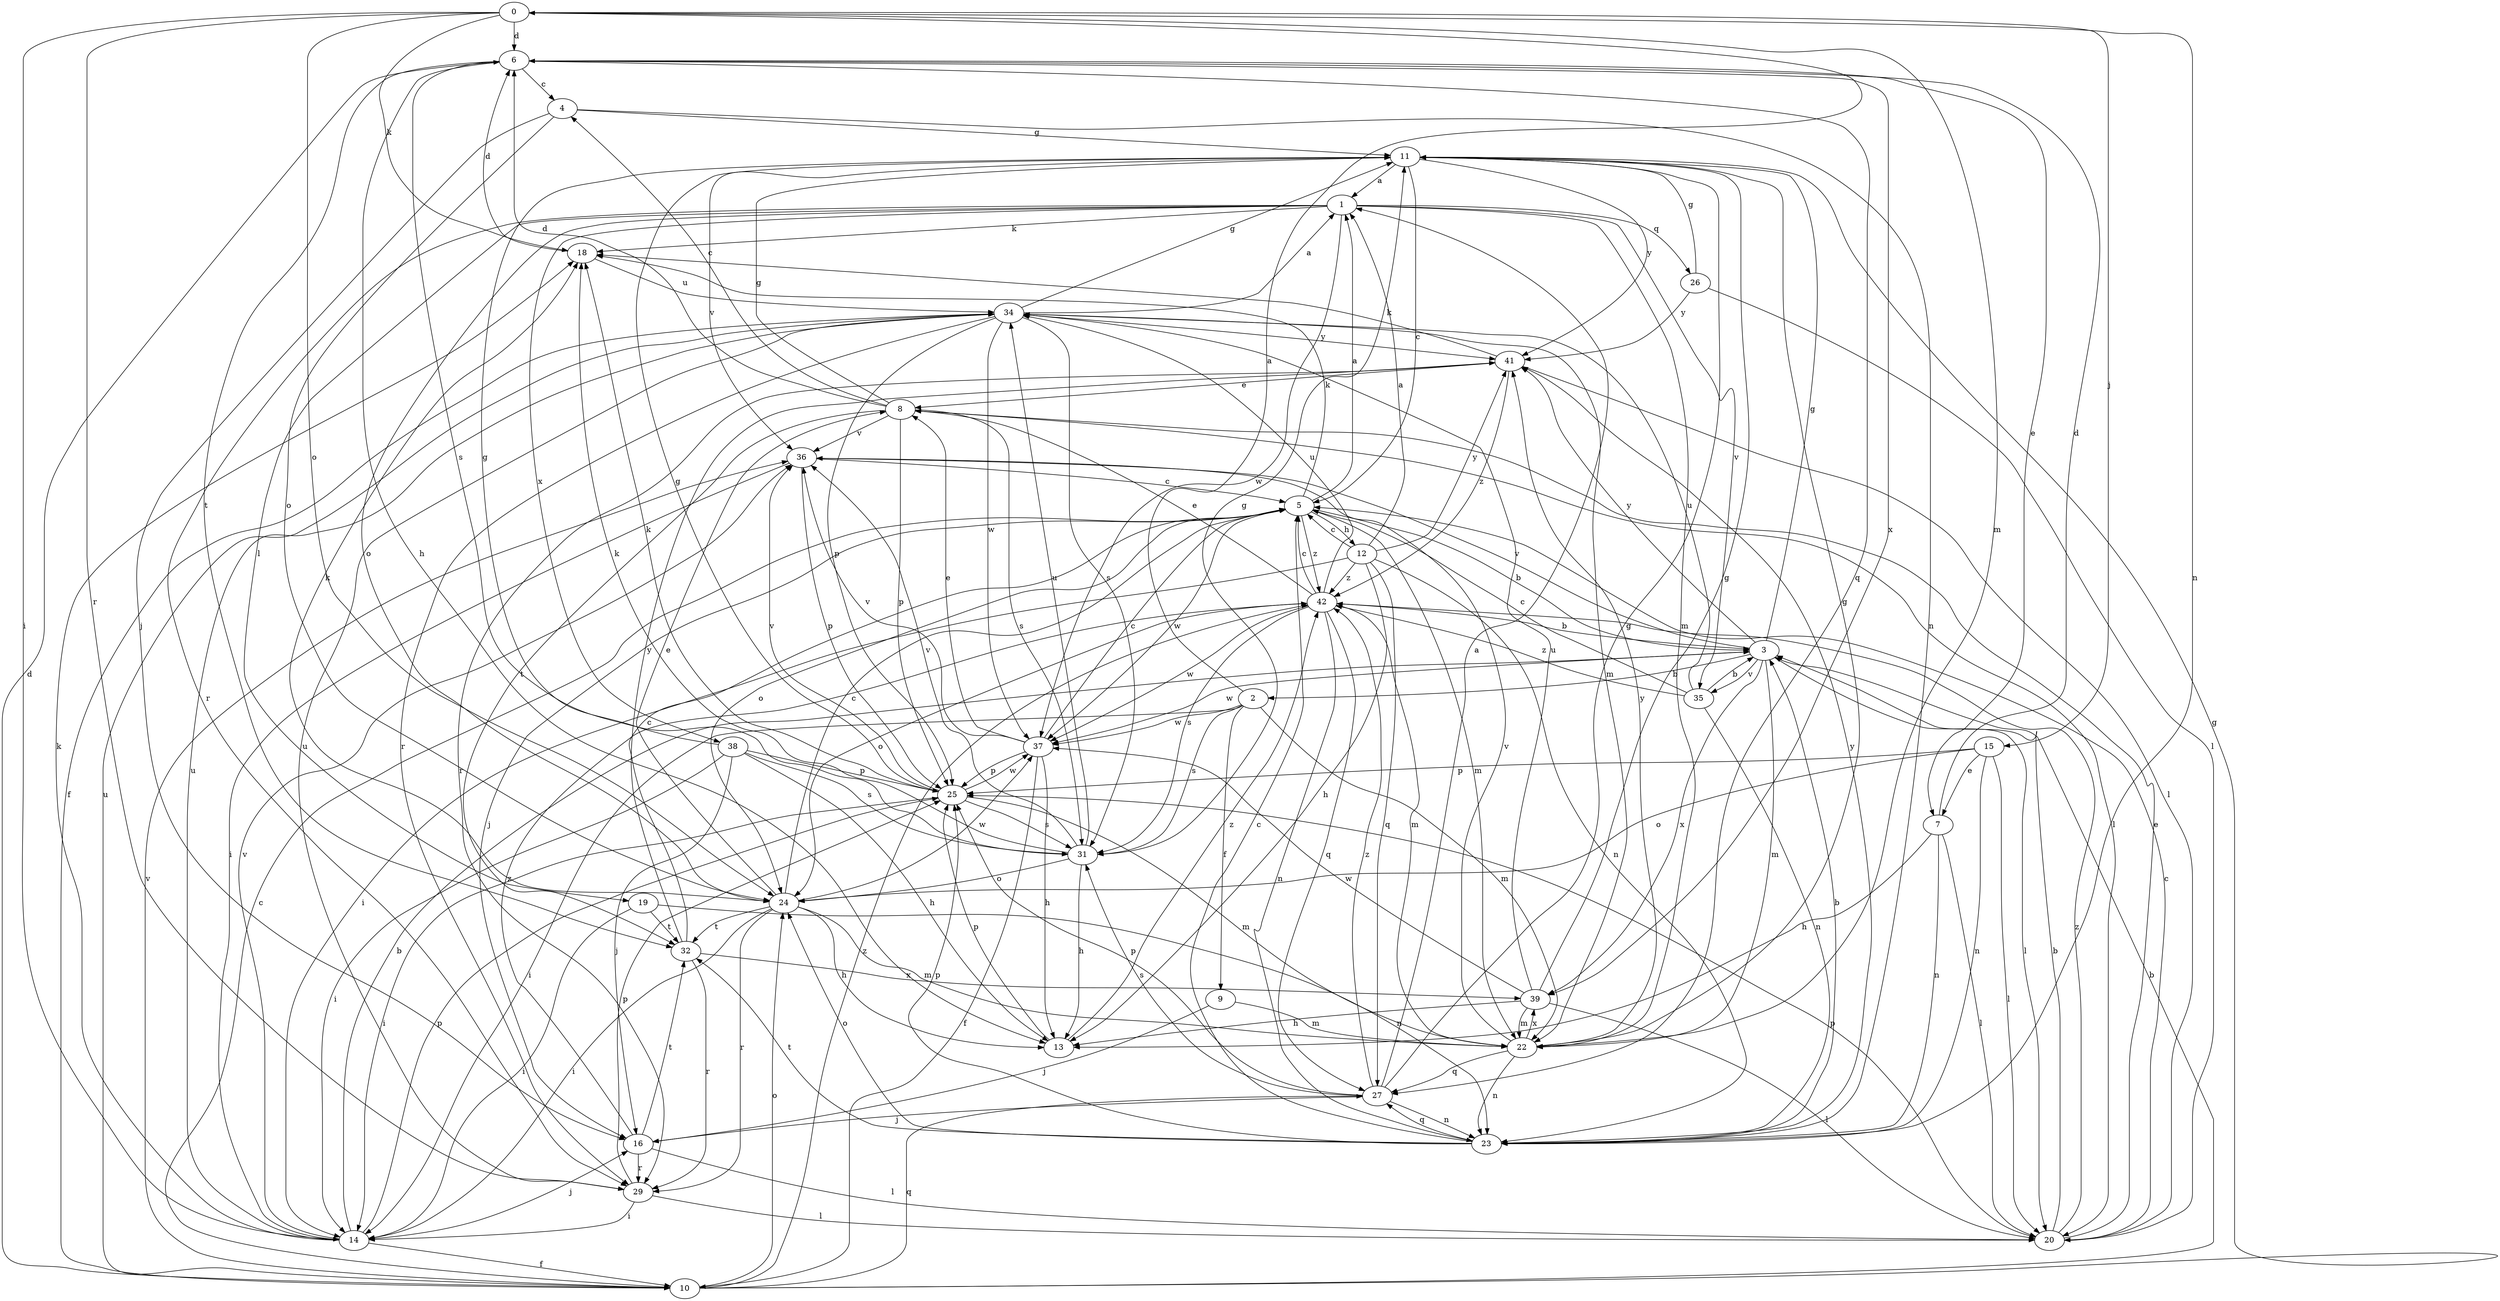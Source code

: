 strict digraph  {
0;
1;
2;
3;
4;
5;
6;
7;
8;
9;
10;
11;
12;
13;
14;
15;
16;
18;
19;
20;
22;
23;
24;
25;
26;
27;
29;
31;
32;
34;
35;
36;
37;
38;
39;
41;
42;
0 -> 6  [label=d];
0 -> 14  [label=i];
0 -> 15  [label=j];
0 -> 18  [label=k];
0 -> 22  [label=m];
0 -> 23  [label=n];
0 -> 24  [label=o];
0 -> 29  [label=r];
1 -> 18  [label=k];
1 -> 19  [label=l];
1 -> 22  [label=m];
1 -> 24  [label=o];
1 -> 26  [label=q];
1 -> 29  [label=r];
1 -> 35  [label=v];
1 -> 37  [label=w];
1 -> 38  [label=x];
2 -> 0  [label=a];
2 -> 9  [label=f];
2 -> 14  [label=i];
2 -> 22  [label=m];
2 -> 31  [label=s];
2 -> 37  [label=w];
3 -> 2  [label=b];
3 -> 11  [label=g];
3 -> 20  [label=l];
3 -> 22  [label=m];
3 -> 35  [label=v];
3 -> 36  [label=v];
3 -> 37  [label=w];
3 -> 39  [label=x];
3 -> 41  [label=y];
4 -> 11  [label=g];
4 -> 16  [label=j];
4 -> 23  [label=n];
4 -> 24  [label=o];
5 -> 1  [label=a];
5 -> 3  [label=b];
5 -> 12  [label=h];
5 -> 16  [label=j];
5 -> 18  [label=k];
5 -> 22  [label=m];
5 -> 24  [label=o];
5 -> 37  [label=w];
5 -> 42  [label=z];
6 -> 4  [label=c];
6 -> 7  [label=e];
6 -> 13  [label=h];
6 -> 27  [label=q];
6 -> 31  [label=s];
6 -> 32  [label=t];
6 -> 39  [label=x];
7 -> 6  [label=d];
7 -> 13  [label=h];
7 -> 20  [label=l];
7 -> 23  [label=n];
8 -> 4  [label=c];
8 -> 6  [label=d];
8 -> 11  [label=g];
8 -> 20  [label=l];
8 -> 25  [label=p];
8 -> 31  [label=s];
8 -> 32  [label=t];
8 -> 36  [label=v];
9 -> 16  [label=j];
9 -> 22  [label=m];
10 -> 3  [label=b];
10 -> 5  [label=c];
10 -> 6  [label=d];
10 -> 11  [label=g];
10 -> 24  [label=o];
10 -> 27  [label=q];
10 -> 34  [label=u];
10 -> 36  [label=v];
10 -> 42  [label=z];
11 -> 1  [label=a];
11 -> 5  [label=c];
11 -> 36  [label=v];
11 -> 41  [label=y];
12 -> 1  [label=a];
12 -> 5  [label=c];
12 -> 13  [label=h];
12 -> 14  [label=i];
12 -> 23  [label=n];
12 -> 27  [label=q];
12 -> 41  [label=y];
12 -> 42  [label=z];
13 -> 25  [label=p];
13 -> 42  [label=z];
14 -> 3  [label=b];
14 -> 10  [label=f];
14 -> 16  [label=j];
14 -> 18  [label=k];
14 -> 25  [label=p];
14 -> 34  [label=u];
14 -> 36  [label=v];
15 -> 7  [label=e];
15 -> 20  [label=l];
15 -> 23  [label=n];
15 -> 24  [label=o];
15 -> 25  [label=p];
16 -> 20  [label=l];
16 -> 29  [label=r];
16 -> 32  [label=t];
16 -> 42  [label=z];
18 -> 6  [label=d];
18 -> 34  [label=u];
19 -> 14  [label=i];
19 -> 23  [label=n];
19 -> 32  [label=t];
20 -> 3  [label=b];
20 -> 5  [label=c];
20 -> 8  [label=e];
20 -> 25  [label=p];
20 -> 42  [label=z];
22 -> 11  [label=g];
22 -> 23  [label=n];
22 -> 27  [label=q];
22 -> 36  [label=v];
22 -> 39  [label=x];
22 -> 41  [label=y];
23 -> 3  [label=b];
23 -> 5  [label=c];
23 -> 24  [label=o];
23 -> 25  [label=p];
23 -> 27  [label=q];
23 -> 32  [label=t];
23 -> 41  [label=y];
24 -> 5  [label=c];
24 -> 8  [label=e];
24 -> 13  [label=h];
24 -> 14  [label=i];
24 -> 18  [label=k];
24 -> 22  [label=m];
24 -> 29  [label=r];
24 -> 32  [label=t];
24 -> 37  [label=w];
25 -> 11  [label=g];
25 -> 14  [label=i];
25 -> 18  [label=k];
25 -> 22  [label=m];
25 -> 31  [label=s];
25 -> 36  [label=v];
25 -> 37  [label=w];
26 -> 11  [label=g];
26 -> 20  [label=l];
26 -> 41  [label=y];
27 -> 1  [label=a];
27 -> 11  [label=g];
27 -> 16  [label=j];
27 -> 23  [label=n];
27 -> 25  [label=p];
27 -> 31  [label=s];
27 -> 42  [label=z];
29 -> 14  [label=i];
29 -> 20  [label=l];
29 -> 25  [label=p];
29 -> 34  [label=u];
31 -> 11  [label=g];
31 -> 13  [label=h];
31 -> 18  [label=k];
31 -> 24  [label=o];
31 -> 34  [label=u];
31 -> 36  [label=v];
32 -> 5  [label=c];
32 -> 29  [label=r];
32 -> 39  [label=x];
32 -> 41  [label=y];
34 -> 1  [label=a];
34 -> 10  [label=f];
34 -> 11  [label=g];
34 -> 22  [label=m];
34 -> 25  [label=p];
34 -> 29  [label=r];
34 -> 31  [label=s];
34 -> 37  [label=w];
34 -> 41  [label=y];
35 -> 3  [label=b];
35 -> 5  [label=c];
35 -> 23  [label=n];
35 -> 34  [label=u];
35 -> 42  [label=z];
36 -> 5  [label=c];
36 -> 14  [label=i];
36 -> 25  [label=p];
37 -> 5  [label=c];
37 -> 8  [label=e];
37 -> 10  [label=f];
37 -> 13  [label=h];
37 -> 25  [label=p];
37 -> 36  [label=v];
38 -> 11  [label=g];
38 -> 13  [label=h];
38 -> 14  [label=i];
38 -> 16  [label=j];
38 -> 25  [label=p];
38 -> 31  [label=s];
39 -> 11  [label=g];
39 -> 13  [label=h];
39 -> 20  [label=l];
39 -> 22  [label=m];
39 -> 34  [label=u];
39 -> 37  [label=w];
41 -> 8  [label=e];
41 -> 18  [label=k];
41 -> 20  [label=l];
41 -> 29  [label=r];
41 -> 42  [label=z];
42 -> 3  [label=b];
42 -> 5  [label=c];
42 -> 8  [label=e];
42 -> 22  [label=m];
42 -> 23  [label=n];
42 -> 24  [label=o];
42 -> 27  [label=q];
42 -> 31  [label=s];
42 -> 34  [label=u];
42 -> 37  [label=w];
}
